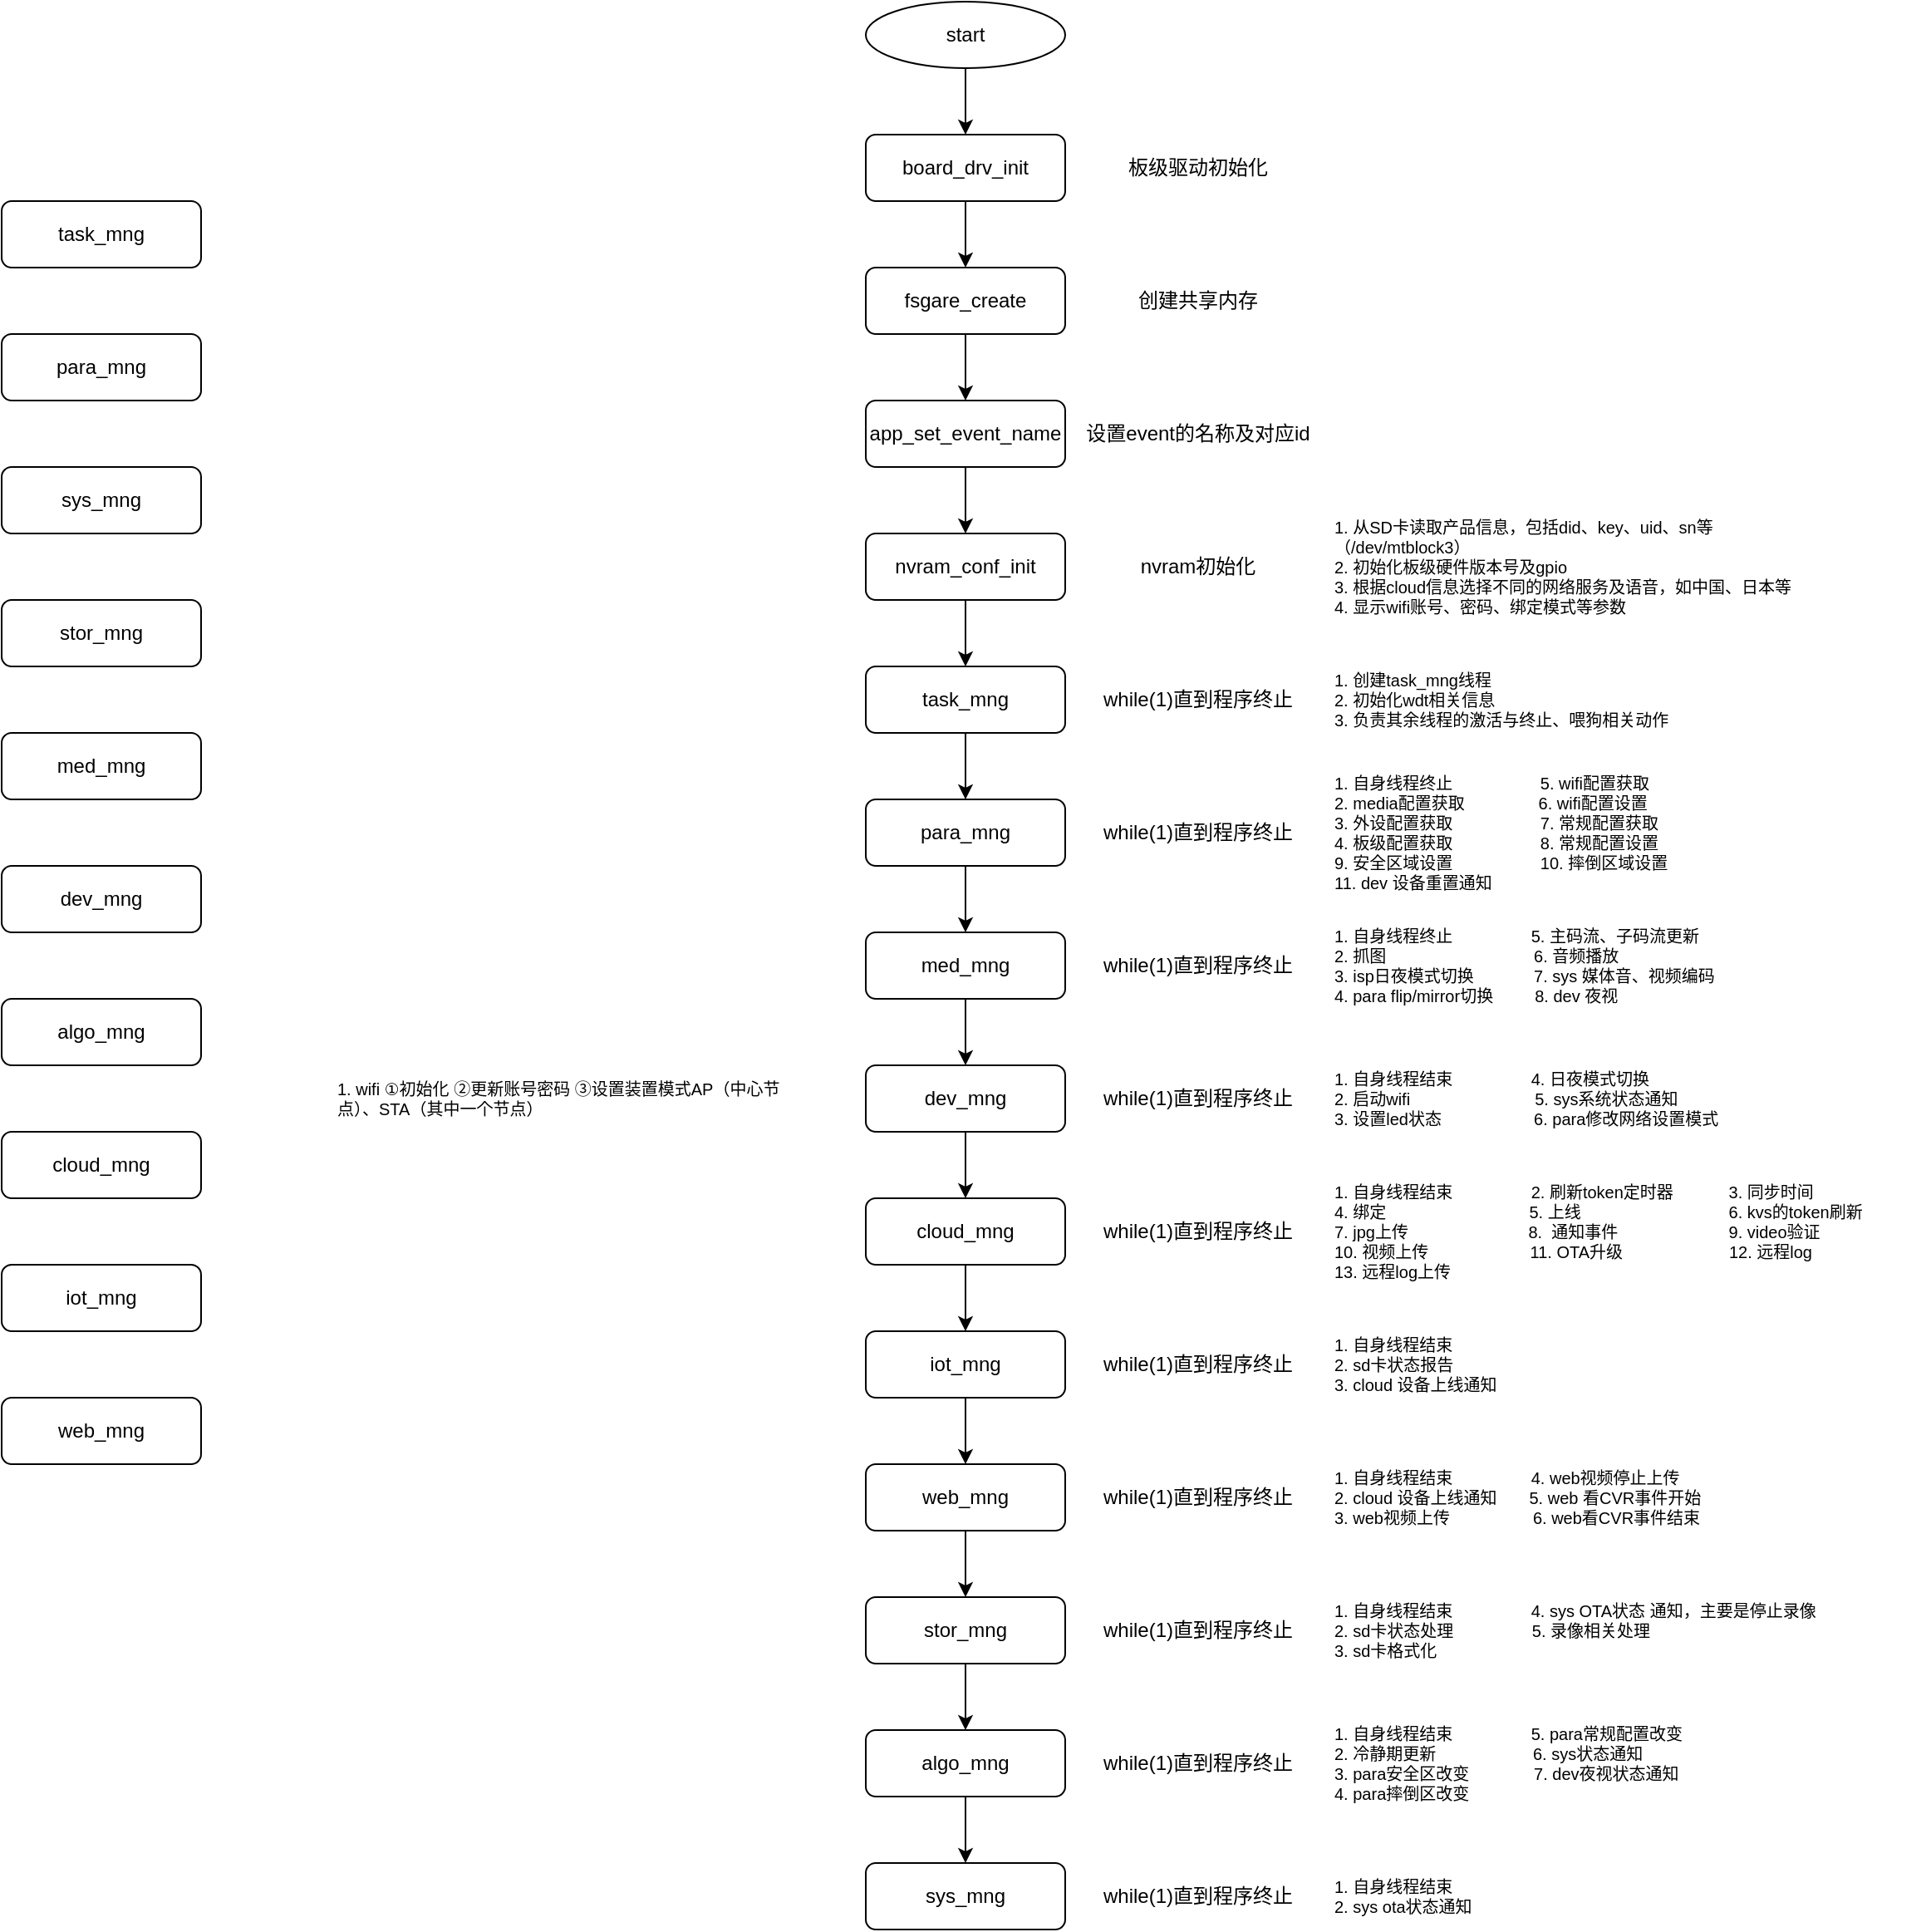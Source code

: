 <mxfile version="21.5.1" type="device">
  <diagram name="第 1 页" id="E1XPysd1mITqSF8aUE2H">
    <mxGraphModel dx="546" dy="1189" grid="1" gridSize="10" guides="1" tooltips="1" connect="1" arrows="1" fold="1" page="1" pageScale="1" pageWidth="1169" pageHeight="827" math="0" shadow="0">
      <root>
        <mxCell id="0" />
        <mxCell id="1" parent="0" />
        <mxCell id="CWYVo6-NOkt-uVapPHjS-1" value="task_mng" style="rounded=1;whiteSpace=wrap;html=1;" vertex="1" parent="1">
          <mxGeometry x="120" y="40" width="120" height="40" as="geometry" />
        </mxCell>
        <mxCell id="CWYVo6-NOkt-uVapPHjS-2" value="para_mng" style="rounded=1;whiteSpace=wrap;html=1;" vertex="1" parent="1">
          <mxGeometry x="120" y="120" width="120" height="40" as="geometry" />
        </mxCell>
        <mxCell id="CWYVo6-NOkt-uVapPHjS-3" value="sys_mng" style="rounded=1;whiteSpace=wrap;html=1;" vertex="1" parent="1">
          <mxGeometry x="120" y="200" width="120" height="40" as="geometry" />
        </mxCell>
        <mxCell id="CWYVo6-NOkt-uVapPHjS-4" value="stor_mng" style="rounded=1;whiteSpace=wrap;html=1;" vertex="1" parent="1">
          <mxGeometry x="120" y="280" width="120" height="40" as="geometry" />
        </mxCell>
        <mxCell id="CWYVo6-NOkt-uVapPHjS-5" value="med_mng" style="rounded=1;whiteSpace=wrap;html=1;" vertex="1" parent="1">
          <mxGeometry x="120" y="360" width="120" height="40" as="geometry" />
        </mxCell>
        <mxCell id="CWYVo6-NOkt-uVapPHjS-6" value="dev_mng" style="rounded=1;whiteSpace=wrap;html=1;" vertex="1" parent="1">
          <mxGeometry x="120" y="440" width="120" height="40" as="geometry" />
        </mxCell>
        <mxCell id="CWYVo6-NOkt-uVapPHjS-7" value="algo_mng" style="rounded=1;whiteSpace=wrap;html=1;" vertex="1" parent="1">
          <mxGeometry x="120" y="520" width="120" height="40" as="geometry" />
        </mxCell>
        <mxCell id="CWYVo6-NOkt-uVapPHjS-8" value="cloud_mng" style="rounded=1;whiteSpace=wrap;html=1;" vertex="1" parent="1">
          <mxGeometry x="120" y="600" width="120" height="40" as="geometry" />
        </mxCell>
        <mxCell id="CWYVo6-NOkt-uVapPHjS-9" value="iot_mng" style="rounded=1;whiteSpace=wrap;html=1;" vertex="1" parent="1">
          <mxGeometry x="120" y="680" width="120" height="40" as="geometry" />
        </mxCell>
        <mxCell id="CWYVo6-NOkt-uVapPHjS-10" value="web_mng" style="rounded=1;whiteSpace=wrap;html=1;" vertex="1" parent="1">
          <mxGeometry x="120" y="760" width="120" height="40" as="geometry" />
        </mxCell>
        <mxCell id="CWYVo6-NOkt-uVapPHjS-21" style="edgeStyle=orthogonalEdgeStyle;rounded=0;orthogonalLoop=1;jettySize=auto;html=1;exitX=0.5;exitY=1;exitDx=0;exitDy=0;entryX=0.5;entryY=0;entryDx=0;entryDy=0;" edge="1" parent="1" source="CWYVo6-NOkt-uVapPHjS-11" target="CWYVo6-NOkt-uVapPHjS-12">
          <mxGeometry relative="1" as="geometry" />
        </mxCell>
        <mxCell id="CWYVo6-NOkt-uVapPHjS-11" value="start" style="ellipse;whiteSpace=wrap;html=1;" vertex="1" parent="1">
          <mxGeometry x="640" y="-80" width="120" height="40" as="geometry" />
        </mxCell>
        <mxCell id="CWYVo6-NOkt-uVapPHjS-22" style="edgeStyle=orthogonalEdgeStyle;rounded=0;orthogonalLoop=1;jettySize=auto;html=1;exitX=0.5;exitY=1;exitDx=0;exitDy=0;entryX=0.5;entryY=0;entryDx=0;entryDy=0;" edge="1" parent="1" source="CWYVo6-NOkt-uVapPHjS-12" target="CWYVo6-NOkt-uVapPHjS-13">
          <mxGeometry relative="1" as="geometry" />
        </mxCell>
        <mxCell id="CWYVo6-NOkt-uVapPHjS-12" value="board_drv_init" style="rounded=1;whiteSpace=wrap;html=1;" vertex="1" parent="1">
          <mxGeometry x="640" width="120" height="40" as="geometry" />
        </mxCell>
        <mxCell id="CWYVo6-NOkt-uVapPHjS-23" style="edgeStyle=orthogonalEdgeStyle;rounded=0;orthogonalLoop=1;jettySize=auto;html=1;exitX=0.5;exitY=1;exitDx=0;exitDy=0;entryX=0.5;entryY=0;entryDx=0;entryDy=0;" edge="1" parent="1" source="CWYVo6-NOkt-uVapPHjS-13" target="CWYVo6-NOkt-uVapPHjS-16">
          <mxGeometry relative="1" as="geometry" />
        </mxCell>
        <mxCell id="CWYVo6-NOkt-uVapPHjS-13" value="fsgare_create" style="rounded=1;whiteSpace=wrap;html=1;" vertex="1" parent="1">
          <mxGeometry x="640" y="80" width="120" height="40" as="geometry" />
        </mxCell>
        <mxCell id="CWYVo6-NOkt-uVapPHjS-14" value="板级驱动初始化" style="text;html=1;strokeColor=none;fillColor=none;align=center;verticalAlign=middle;whiteSpace=wrap;rounded=0;" vertex="1" parent="1">
          <mxGeometry x="760" width="160" height="40" as="geometry" />
        </mxCell>
        <mxCell id="CWYVo6-NOkt-uVapPHjS-15" value="创建共享内存" style="text;html=1;strokeColor=none;fillColor=none;align=center;verticalAlign=middle;whiteSpace=wrap;rounded=0;" vertex="1" parent="1">
          <mxGeometry x="760" y="80" width="160" height="40" as="geometry" />
        </mxCell>
        <mxCell id="CWYVo6-NOkt-uVapPHjS-24" style="edgeStyle=orthogonalEdgeStyle;rounded=0;orthogonalLoop=1;jettySize=auto;html=1;exitX=0.5;exitY=1;exitDx=0;exitDy=0;entryX=0.5;entryY=0;entryDx=0;entryDy=0;" edge="1" parent="1" source="CWYVo6-NOkt-uVapPHjS-16" target="CWYVo6-NOkt-uVapPHjS-18">
          <mxGeometry relative="1" as="geometry" />
        </mxCell>
        <mxCell id="CWYVo6-NOkt-uVapPHjS-16" value="app_set_event_name" style="rounded=1;whiteSpace=wrap;html=1;" vertex="1" parent="1">
          <mxGeometry x="640" y="160" width="120" height="40" as="geometry" />
        </mxCell>
        <mxCell id="CWYVo6-NOkt-uVapPHjS-17" value="设置event的名称及对应id" style="text;html=1;strokeColor=none;fillColor=none;align=center;verticalAlign=middle;whiteSpace=wrap;rounded=0;" vertex="1" parent="1">
          <mxGeometry x="760" y="160" width="160" height="40" as="geometry" />
        </mxCell>
        <mxCell id="CWYVo6-NOkt-uVapPHjS-27" style="edgeStyle=orthogonalEdgeStyle;rounded=0;orthogonalLoop=1;jettySize=auto;html=1;exitX=0.5;exitY=1;exitDx=0;exitDy=0;entryX=0.5;entryY=0;entryDx=0;entryDy=0;" edge="1" parent="1" source="CWYVo6-NOkt-uVapPHjS-18" target="CWYVo6-NOkt-uVapPHjS-25">
          <mxGeometry relative="1" as="geometry" />
        </mxCell>
        <mxCell id="CWYVo6-NOkt-uVapPHjS-18" value="nvram_conf_init" style="rounded=1;whiteSpace=wrap;html=1;" vertex="1" parent="1">
          <mxGeometry x="640" y="240" width="120" height="40" as="geometry" />
        </mxCell>
        <mxCell id="CWYVo6-NOkt-uVapPHjS-19" value="nvram初始化" style="text;html=1;strokeColor=none;fillColor=none;align=center;verticalAlign=middle;whiteSpace=wrap;rounded=0;" vertex="1" parent="1">
          <mxGeometry x="760" y="240" width="160" height="40" as="geometry" />
        </mxCell>
        <mxCell id="CWYVo6-NOkt-uVapPHjS-20" value="1. 从SD卡读取产品信息，包括did、key、uid、sn等（/dev/mtblock3）&lt;br&gt;2. 初始化板级硬件版本号及gpio&lt;br&gt;3. 根据cloud信息选择不同的网络服务及语音，如中国、日本等&lt;br&gt;4. 显示wifi账号、密码、绑定模式等参数" style="text;html=1;strokeColor=none;fillColor=none;align=left;verticalAlign=middle;whiteSpace=wrap;rounded=0;fontSize=10;" vertex="1" parent="1">
          <mxGeometry x="920" y="240" width="280" height="40" as="geometry" />
        </mxCell>
        <mxCell id="CWYVo6-NOkt-uVapPHjS-33" style="edgeStyle=orthogonalEdgeStyle;rounded=0;orthogonalLoop=1;jettySize=auto;html=1;exitX=0.5;exitY=1;exitDx=0;exitDy=0;entryX=0.5;entryY=0;entryDx=0;entryDy=0;" edge="1" parent="1" source="CWYVo6-NOkt-uVapPHjS-25" target="CWYVo6-NOkt-uVapPHjS-30">
          <mxGeometry relative="1" as="geometry" />
        </mxCell>
        <mxCell id="CWYVo6-NOkt-uVapPHjS-25" value="task_mng" style="rounded=1;whiteSpace=wrap;html=1;" vertex="1" parent="1">
          <mxGeometry x="640" y="320" width="120" height="40" as="geometry" />
        </mxCell>
        <mxCell id="CWYVo6-NOkt-uVapPHjS-28" value="1. 创建task_mng线程&lt;br&gt;2. 初始化wdt相关信息&lt;br&gt;3. 负责其余线程的激活与终止、喂狗相关动作" style="text;html=1;strokeColor=none;fillColor=none;align=left;verticalAlign=middle;whiteSpace=wrap;rounded=0;fontSize=10;" vertex="1" parent="1">
          <mxGeometry x="920" y="320" width="280" height="40" as="geometry" />
        </mxCell>
        <mxCell id="CWYVo6-NOkt-uVapPHjS-29" value="while(1)直到程序终止" style="text;html=1;strokeColor=none;fillColor=none;align=center;verticalAlign=middle;whiteSpace=wrap;rounded=0;" vertex="1" parent="1">
          <mxGeometry x="760" y="320" width="160" height="40" as="geometry" />
        </mxCell>
        <mxCell id="CWYVo6-NOkt-uVapPHjS-42" style="edgeStyle=orthogonalEdgeStyle;rounded=0;orthogonalLoop=1;jettySize=auto;html=1;exitX=0.5;exitY=1;exitDx=0;exitDy=0;" edge="1" parent="1" source="CWYVo6-NOkt-uVapPHjS-30" target="CWYVo6-NOkt-uVapPHjS-36">
          <mxGeometry relative="1" as="geometry" />
        </mxCell>
        <mxCell id="CWYVo6-NOkt-uVapPHjS-30" value="para_mng" style="rounded=1;whiteSpace=wrap;html=1;" vertex="1" parent="1">
          <mxGeometry x="640" y="400" width="120" height="40" as="geometry" />
        </mxCell>
        <mxCell id="CWYVo6-NOkt-uVapPHjS-31" value="1. 自身线程终止&amp;nbsp; &amp;nbsp; &amp;nbsp; &amp;nbsp; &amp;nbsp; &amp;nbsp; &amp;nbsp; &amp;nbsp; &amp;nbsp; &amp;nbsp;5. wifi配置获取&lt;br&gt;2. media配置获取&amp;nbsp; &amp;nbsp; &amp;nbsp; &amp;nbsp; &amp;nbsp; &amp;nbsp; &amp;nbsp; &amp;nbsp; 6. wifi配置设置&lt;br&gt;3. 外设配置获取&amp;nbsp; &amp;nbsp; &amp;nbsp; &amp;nbsp; &amp;nbsp; &amp;nbsp; &amp;nbsp; &amp;nbsp; &amp;nbsp; &amp;nbsp;7. 常规配置获取&lt;br&gt;4. 板级配置获取&amp;nbsp; &amp;nbsp; &amp;nbsp; &amp;nbsp; &amp;nbsp; &amp;nbsp; &amp;nbsp; &amp;nbsp; &amp;nbsp; &amp;nbsp;8. 常规配置设置&lt;br&gt;9. 安全区域设置&amp;nbsp; &amp;nbsp; &amp;nbsp; &amp;nbsp; &amp;nbsp; &amp;nbsp; &amp;nbsp; &amp;nbsp; &amp;nbsp; &amp;nbsp;10. 摔倒区域设置&lt;br&gt;11. dev 设备重置通知" style="text;html=1;strokeColor=none;fillColor=none;align=left;verticalAlign=middle;whiteSpace=wrap;rounded=0;fontSize=10;" vertex="1" parent="1">
          <mxGeometry x="920" y="400" width="280" height="40" as="geometry" />
        </mxCell>
        <mxCell id="CWYVo6-NOkt-uVapPHjS-32" value="while(1)直到程序终止" style="text;html=1;strokeColor=none;fillColor=none;align=center;verticalAlign=middle;whiteSpace=wrap;rounded=0;" vertex="1" parent="1">
          <mxGeometry x="760" y="400" width="160" height="40" as="geometry" />
        </mxCell>
        <mxCell id="CWYVo6-NOkt-uVapPHjS-43" style="edgeStyle=orthogonalEdgeStyle;rounded=0;orthogonalLoop=1;jettySize=auto;html=1;exitX=0.5;exitY=1;exitDx=0;exitDy=0;entryX=0.5;entryY=0;entryDx=0;entryDy=0;" edge="1" parent="1" source="CWYVo6-NOkt-uVapPHjS-36" target="CWYVo6-NOkt-uVapPHjS-39">
          <mxGeometry relative="1" as="geometry" />
        </mxCell>
        <mxCell id="CWYVo6-NOkt-uVapPHjS-36" value="med_mng" style="rounded=1;whiteSpace=wrap;html=1;" vertex="1" parent="1">
          <mxGeometry x="640" y="480" width="120" height="40" as="geometry" />
        </mxCell>
        <mxCell id="CWYVo6-NOkt-uVapPHjS-37" value="1. 自身线程终止&amp;nbsp; &amp;nbsp; &amp;nbsp; &amp;nbsp; &amp;nbsp; &amp;nbsp; &amp;nbsp; &amp;nbsp; &amp;nbsp;5. 主码流、子码流更新&lt;br&gt;2. 抓图&amp;nbsp; &amp;nbsp; &amp;nbsp; &amp;nbsp; &amp;nbsp; &amp;nbsp; &amp;nbsp; &amp;nbsp; &amp;nbsp; &amp;nbsp; &amp;nbsp; &amp;nbsp; &amp;nbsp; &amp;nbsp; &amp;nbsp; &amp;nbsp; 6. 音频播放&lt;br&gt;3. isp日夜模式切换&amp;nbsp; &amp;nbsp; &amp;nbsp; &amp;nbsp; &amp;nbsp; &amp;nbsp; &amp;nbsp;7. sys 媒体音、视频编码&lt;br&gt;4. para flip/mirror切换&amp;nbsp; &amp;nbsp; &amp;nbsp; &amp;nbsp; &amp;nbsp;8. dev 夜视" style="text;html=1;strokeColor=none;fillColor=none;align=left;verticalAlign=middle;whiteSpace=wrap;rounded=0;fontSize=10;" vertex="1" parent="1">
          <mxGeometry x="920" y="480" width="280" height="40" as="geometry" />
        </mxCell>
        <mxCell id="CWYVo6-NOkt-uVapPHjS-38" value="while(1)直到程序终止" style="text;html=1;strokeColor=none;fillColor=none;align=center;verticalAlign=middle;whiteSpace=wrap;rounded=0;" vertex="1" parent="1">
          <mxGeometry x="760" y="480" width="160" height="40" as="geometry" />
        </mxCell>
        <mxCell id="CWYVo6-NOkt-uVapPHjS-53" style="edgeStyle=orthogonalEdgeStyle;rounded=0;orthogonalLoop=1;jettySize=auto;html=1;exitX=0.5;exitY=1;exitDx=0;exitDy=0;entryX=0.5;entryY=0;entryDx=0;entryDy=0;" edge="1" parent="1" source="CWYVo6-NOkt-uVapPHjS-39" target="CWYVo6-NOkt-uVapPHjS-44">
          <mxGeometry relative="1" as="geometry" />
        </mxCell>
        <mxCell id="CWYVo6-NOkt-uVapPHjS-39" value="dev_mng" style="rounded=1;whiteSpace=wrap;html=1;" vertex="1" parent="1">
          <mxGeometry x="640" y="560" width="120" height="40" as="geometry" />
        </mxCell>
        <mxCell id="CWYVo6-NOkt-uVapPHjS-40" value="1. 自身线程结束&amp;nbsp; &amp;nbsp; &amp;nbsp; &amp;nbsp; &amp;nbsp; &amp;nbsp; &amp;nbsp; &amp;nbsp; &amp;nbsp;4. 日夜模式切换&amp;nbsp; &amp;nbsp;&amp;nbsp;&lt;br&gt;2. 启动wifi&amp;nbsp; &amp;nbsp; &amp;nbsp; &amp;nbsp; &amp;nbsp; &amp;nbsp; &amp;nbsp; &amp;nbsp; &amp;nbsp; &amp;nbsp; &amp;nbsp; &amp;nbsp; &amp;nbsp; &amp;nbsp;5. sys系统状态通知&lt;br&gt;3. 设置led状态&amp;nbsp; &amp;nbsp; &amp;nbsp; &amp;nbsp; &amp;nbsp; &amp;nbsp; &amp;nbsp; &amp;nbsp; &amp;nbsp; &amp;nbsp; 6. para修改网络设置模式" style="text;html=1;strokeColor=none;fillColor=none;align=left;verticalAlign=middle;whiteSpace=wrap;rounded=0;fontSize=10;" vertex="1" parent="1">
          <mxGeometry x="920" y="560" width="280" height="40" as="geometry" />
        </mxCell>
        <mxCell id="CWYVo6-NOkt-uVapPHjS-41" value="while(1)直到程序终止" style="text;html=1;strokeColor=none;fillColor=none;align=center;verticalAlign=middle;whiteSpace=wrap;rounded=0;" vertex="1" parent="1">
          <mxGeometry x="760" y="560" width="160" height="40" as="geometry" />
        </mxCell>
        <mxCell id="CWYVo6-NOkt-uVapPHjS-54" style="edgeStyle=orthogonalEdgeStyle;rounded=0;orthogonalLoop=1;jettySize=auto;html=1;exitX=0.5;exitY=1;exitDx=0;exitDy=0;entryX=0.5;entryY=0;entryDx=0;entryDy=0;" edge="1" parent="1" source="CWYVo6-NOkt-uVapPHjS-44" target="CWYVo6-NOkt-uVapPHjS-45">
          <mxGeometry relative="1" as="geometry" />
        </mxCell>
        <mxCell id="CWYVo6-NOkt-uVapPHjS-44" value="cloud_mng" style="rounded=1;whiteSpace=wrap;html=1;" vertex="1" parent="1">
          <mxGeometry x="640" y="640" width="120" height="40" as="geometry" />
        </mxCell>
        <mxCell id="CWYVo6-NOkt-uVapPHjS-55" style="edgeStyle=orthogonalEdgeStyle;rounded=0;orthogonalLoop=1;jettySize=auto;html=1;exitX=0.5;exitY=1;exitDx=0;exitDy=0;entryX=0.5;entryY=0;entryDx=0;entryDy=0;" edge="1" parent="1" source="CWYVo6-NOkt-uVapPHjS-45" target="CWYVo6-NOkt-uVapPHjS-46">
          <mxGeometry relative="1" as="geometry" />
        </mxCell>
        <mxCell id="CWYVo6-NOkt-uVapPHjS-45" value="iot_mng" style="rounded=1;whiteSpace=wrap;html=1;" vertex="1" parent="1">
          <mxGeometry x="640" y="720" width="120" height="40" as="geometry" />
        </mxCell>
        <mxCell id="CWYVo6-NOkt-uVapPHjS-58" style="edgeStyle=orthogonalEdgeStyle;rounded=0;orthogonalLoop=1;jettySize=auto;html=1;exitX=0.5;exitY=1;exitDx=0;exitDy=0;entryX=0.5;entryY=0;entryDx=0;entryDy=0;" edge="1" parent="1" source="CWYVo6-NOkt-uVapPHjS-46" target="CWYVo6-NOkt-uVapPHjS-56">
          <mxGeometry relative="1" as="geometry" />
        </mxCell>
        <mxCell id="CWYVo6-NOkt-uVapPHjS-46" value="web_mng" style="rounded=1;whiteSpace=wrap;html=1;" vertex="1" parent="1">
          <mxGeometry x="640" y="800" width="120" height="40" as="geometry" />
        </mxCell>
        <mxCell id="CWYVo6-NOkt-uVapPHjS-47" value="1. 自身线程结束&amp;nbsp; &amp;nbsp; &amp;nbsp; &amp;nbsp; &amp;nbsp; &amp;nbsp; &amp;nbsp; &amp;nbsp; &amp;nbsp;2. 刷新token定时器&amp;nbsp; &amp;nbsp; &amp;nbsp; &amp;nbsp; &amp;nbsp; &amp;nbsp; 3. 同步时间&amp;nbsp;&lt;br&gt;4. 绑定&amp;nbsp; &amp;nbsp; &amp;nbsp; &amp;nbsp; &amp;nbsp; &amp;nbsp; &amp;nbsp; &amp;nbsp; &amp;nbsp; &amp;nbsp; &amp;nbsp; &amp;nbsp; &amp;nbsp; &amp;nbsp; &amp;nbsp; &amp;nbsp;5. 上线&amp;nbsp; &amp;nbsp; &amp;nbsp; &amp;nbsp; &amp;nbsp; &amp;nbsp; &amp;nbsp; &amp;nbsp; &amp;nbsp; &amp;nbsp; &amp;nbsp; &amp;nbsp; &amp;nbsp; &amp;nbsp; &amp;nbsp; &amp;nbsp; 6. kvs的token刷新&lt;br&gt;7. jpg上传&amp;nbsp; &amp;nbsp; &amp;nbsp; &amp;nbsp; &amp;nbsp; &amp;nbsp; &amp;nbsp; &amp;nbsp; &amp;nbsp; &amp;nbsp; &amp;nbsp; &amp;nbsp; &amp;nbsp; 8.&amp;nbsp; 通知事件&amp;nbsp; &amp;nbsp; &amp;nbsp; &amp;nbsp; &amp;nbsp; &amp;nbsp; &amp;nbsp; &amp;nbsp; &amp;nbsp; &amp;nbsp; &amp;nbsp; &amp;nbsp; 9. video验证&lt;br&gt;10. 视频上传&amp;nbsp; &amp;nbsp; &amp;nbsp; &amp;nbsp; &amp;nbsp; &amp;nbsp; &amp;nbsp; &amp;nbsp; &amp;nbsp; &amp;nbsp; &amp;nbsp; 11. OTA升级&amp;nbsp; &amp;nbsp; &amp;nbsp; &amp;nbsp; &amp;nbsp; &amp;nbsp; &amp;nbsp; &amp;nbsp; &amp;nbsp; &amp;nbsp; &amp;nbsp; &amp;nbsp;12. 远程log&lt;br&gt;13. 远程log上传" style="text;html=1;strokeColor=none;fillColor=none;align=left;verticalAlign=middle;whiteSpace=wrap;rounded=0;fontSize=10;" vertex="1" parent="1">
          <mxGeometry x="920" y="640" width="360" height="40" as="geometry" />
        </mxCell>
        <mxCell id="CWYVo6-NOkt-uVapPHjS-48" value="while(1)直到程序终止" style="text;html=1;strokeColor=none;fillColor=none;align=center;verticalAlign=middle;whiteSpace=wrap;rounded=0;" vertex="1" parent="1">
          <mxGeometry x="760" y="640" width="160" height="40" as="geometry" />
        </mxCell>
        <mxCell id="CWYVo6-NOkt-uVapPHjS-49" value="1. 自身线程结束&amp;nbsp;&lt;br&gt;2. sd卡状态报告&lt;br&gt;3. cloud 设备上线通知" style="text;html=1;strokeColor=none;fillColor=none;align=left;verticalAlign=middle;whiteSpace=wrap;rounded=0;fontSize=10;" vertex="1" parent="1">
          <mxGeometry x="920" y="720" width="280" height="40" as="geometry" />
        </mxCell>
        <mxCell id="CWYVo6-NOkt-uVapPHjS-50" value="while(1)直到程序终止" style="text;html=1;strokeColor=none;fillColor=none;align=center;verticalAlign=middle;whiteSpace=wrap;rounded=0;" vertex="1" parent="1">
          <mxGeometry x="760" y="720" width="160" height="40" as="geometry" />
        </mxCell>
        <mxCell id="CWYVo6-NOkt-uVapPHjS-51" value="1. 自身线程结束&amp;nbsp; &amp;nbsp; &amp;nbsp; &amp;nbsp; &amp;nbsp; &amp;nbsp; &amp;nbsp; &amp;nbsp; &amp;nbsp;4. web视频停止上传&amp;nbsp; &amp;nbsp;&amp;nbsp;&lt;br&gt;2. cloud 设备上线通知&amp;nbsp; &amp;nbsp; &amp;nbsp; &amp;nbsp;5. web 看CVR事件开始&lt;br&gt;3. web视频上传&amp;nbsp; &amp;nbsp; &amp;nbsp; &amp;nbsp; &amp;nbsp; &amp;nbsp; &amp;nbsp; &amp;nbsp; &amp;nbsp; 6. web看CVR事件结束" style="text;html=1;strokeColor=none;fillColor=none;align=left;verticalAlign=middle;whiteSpace=wrap;rounded=0;fontSize=10;" vertex="1" parent="1">
          <mxGeometry x="920" y="800" width="280" height="40" as="geometry" />
        </mxCell>
        <mxCell id="CWYVo6-NOkt-uVapPHjS-52" value="while(1)直到程序终止" style="text;html=1;strokeColor=none;fillColor=none;align=center;verticalAlign=middle;whiteSpace=wrap;rounded=0;" vertex="1" parent="1">
          <mxGeometry x="760" y="800" width="160" height="40" as="geometry" />
        </mxCell>
        <mxCell id="CWYVo6-NOkt-uVapPHjS-59" style="edgeStyle=orthogonalEdgeStyle;rounded=0;orthogonalLoop=1;jettySize=auto;html=1;exitX=0.5;exitY=1;exitDx=0;exitDy=0;entryX=0.5;entryY=0;entryDx=0;entryDy=0;" edge="1" parent="1" source="CWYVo6-NOkt-uVapPHjS-56" target="CWYVo6-NOkt-uVapPHjS-57">
          <mxGeometry relative="1" as="geometry" />
        </mxCell>
        <mxCell id="CWYVo6-NOkt-uVapPHjS-56" value="stor_mng" style="rounded=1;whiteSpace=wrap;html=1;" vertex="1" parent="1">
          <mxGeometry x="640" y="880" width="120" height="40" as="geometry" />
        </mxCell>
        <mxCell id="CWYVo6-NOkt-uVapPHjS-61" style="edgeStyle=orthogonalEdgeStyle;rounded=0;orthogonalLoop=1;jettySize=auto;html=1;exitX=0.5;exitY=1;exitDx=0;exitDy=0;entryX=0.5;entryY=0;entryDx=0;entryDy=0;" edge="1" parent="1" source="CWYVo6-NOkt-uVapPHjS-57" target="CWYVo6-NOkt-uVapPHjS-60">
          <mxGeometry relative="1" as="geometry" />
        </mxCell>
        <mxCell id="CWYVo6-NOkt-uVapPHjS-57" value="algo_mng" style="rounded=1;whiteSpace=wrap;html=1;" vertex="1" parent="1">
          <mxGeometry x="640" y="960" width="120" height="40" as="geometry" />
        </mxCell>
        <mxCell id="CWYVo6-NOkt-uVapPHjS-60" value="sys_mng" style="rounded=1;whiteSpace=wrap;html=1;" vertex="1" parent="1">
          <mxGeometry x="640" y="1040" width="120" height="40" as="geometry" />
        </mxCell>
        <mxCell id="CWYVo6-NOkt-uVapPHjS-62" value="1. 自身线程结束&amp;nbsp; &amp;nbsp; &amp;nbsp; &amp;nbsp; &amp;nbsp; &amp;nbsp; &amp;nbsp; &amp;nbsp; &amp;nbsp;4. sys OTA状态 通知，主要是停止录像&amp;nbsp;&amp;nbsp;&lt;br&gt;2. sd卡状态处理&amp;nbsp; &amp;nbsp; &amp;nbsp; &amp;nbsp; &amp;nbsp; &amp;nbsp; &amp;nbsp; &amp;nbsp; &amp;nbsp;5. 录像相关处理&lt;br&gt;3. sd卡格式化&amp;nbsp; &amp;nbsp; &amp;nbsp; &amp;nbsp; &amp;nbsp; &amp;nbsp; &amp;nbsp; &amp;nbsp; &amp;nbsp; &amp;nbsp; &amp;nbsp;" style="text;html=1;strokeColor=none;fillColor=none;align=left;verticalAlign=middle;whiteSpace=wrap;rounded=0;fontSize=10;" vertex="1" parent="1">
          <mxGeometry x="920" y="880" width="300" height="40" as="geometry" />
        </mxCell>
        <mxCell id="CWYVo6-NOkt-uVapPHjS-63" value="while(1)直到程序终止" style="text;html=1;strokeColor=none;fillColor=none;align=center;verticalAlign=middle;whiteSpace=wrap;rounded=0;" vertex="1" parent="1">
          <mxGeometry x="760" y="880" width="160" height="40" as="geometry" />
        </mxCell>
        <mxCell id="CWYVo6-NOkt-uVapPHjS-65" value="while(1)直到程序终止" style="text;html=1;strokeColor=none;fillColor=none;align=center;verticalAlign=middle;whiteSpace=wrap;rounded=0;" vertex="1" parent="1">
          <mxGeometry x="760" y="960" width="160" height="40" as="geometry" />
        </mxCell>
        <mxCell id="CWYVo6-NOkt-uVapPHjS-66" value="1. 自身线程结束&amp;nbsp; &amp;nbsp; &amp;nbsp; &amp;nbsp; &amp;nbsp; &amp;nbsp; &amp;nbsp; &amp;nbsp; &amp;nbsp;5. para常规配置改变&amp;nbsp; &amp;nbsp;&amp;nbsp;&lt;br&gt;2. 冷静期更新&amp;nbsp; &amp;nbsp; &amp;nbsp; &amp;nbsp; &amp;nbsp; &amp;nbsp; &amp;nbsp; &amp;nbsp; &amp;nbsp; &amp;nbsp; &amp;nbsp;6. sys状态通知&lt;br&gt;3. para安全区改变&amp;nbsp; &amp;nbsp; &amp;nbsp; &amp;nbsp; &amp;nbsp; &amp;nbsp; &amp;nbsp; 7. dev夜视状态通知&lt;br&gt;4. para摔倒区改变" style="text;html=1;strokeColor=none;fillColor=none;align=left;verticalAlign=middle;whiteSpace=wrap;rounded=0;fontSize=10;" vertex="1" parent="1">
          <mxGeometry x="920" y="960" width="280" height="40" as="geometry" />
        </mxCell>
        <mxCell id="CWYVo6-NOkt-uVapPHjS-67" value="1. 自身线程结束&lt;br&gt;2. sys ota状态通知&amp;nbsp; &amp;nbsp; &amp;nbsp; &amp;nbsp; &amp;nbsp; &amp;nbsp; &amp;nbsp;" style="text;html=1;strokeColor=none;fillColor=none;align=left;verticalAlign=middle;whiteSpace=wrap;rounded=0;fontSize=10;" vertex="1" parent="1">
          <mxGeometry x="920" y="1040" width="300" height="40" as="geometry" />
        </mxCell>
        <mxCell id="CWYVo6-NOkt-uVapPHjS-68" value="while(1)直到程序终止" style="text;html=1;strokeColor=none;fillColor=none;align=center;verticalAlign=middle;whiteSpace=wrap;rounded=0;" vertex="1" parent="1">
          <mxGeometry x="760" y="1040" width="160" height="40" as="geometry" />
        </mxCell>
        <mxCell id="CWYVo6-NOkt-uVapPHjS-70" value="1. wifi ①初始化 ②更新账号密码 ③设置装置模式AP（中心节点）、STA（其中一个节点）&amp;nbsp;" style="text;html=1;strokeColor=none;fillColor=none;align=left;verticalAlign=middle;whiteSpace=wrap;rounded=0;fontSize=10;" vertex="1" parent="1">
          <mxGeometry x="320" y="560" width="280" height="40" as="geometry" />
        </mxCell>
      </root>
    </mxGraphModel>
  </diagram>
</mxfile>
